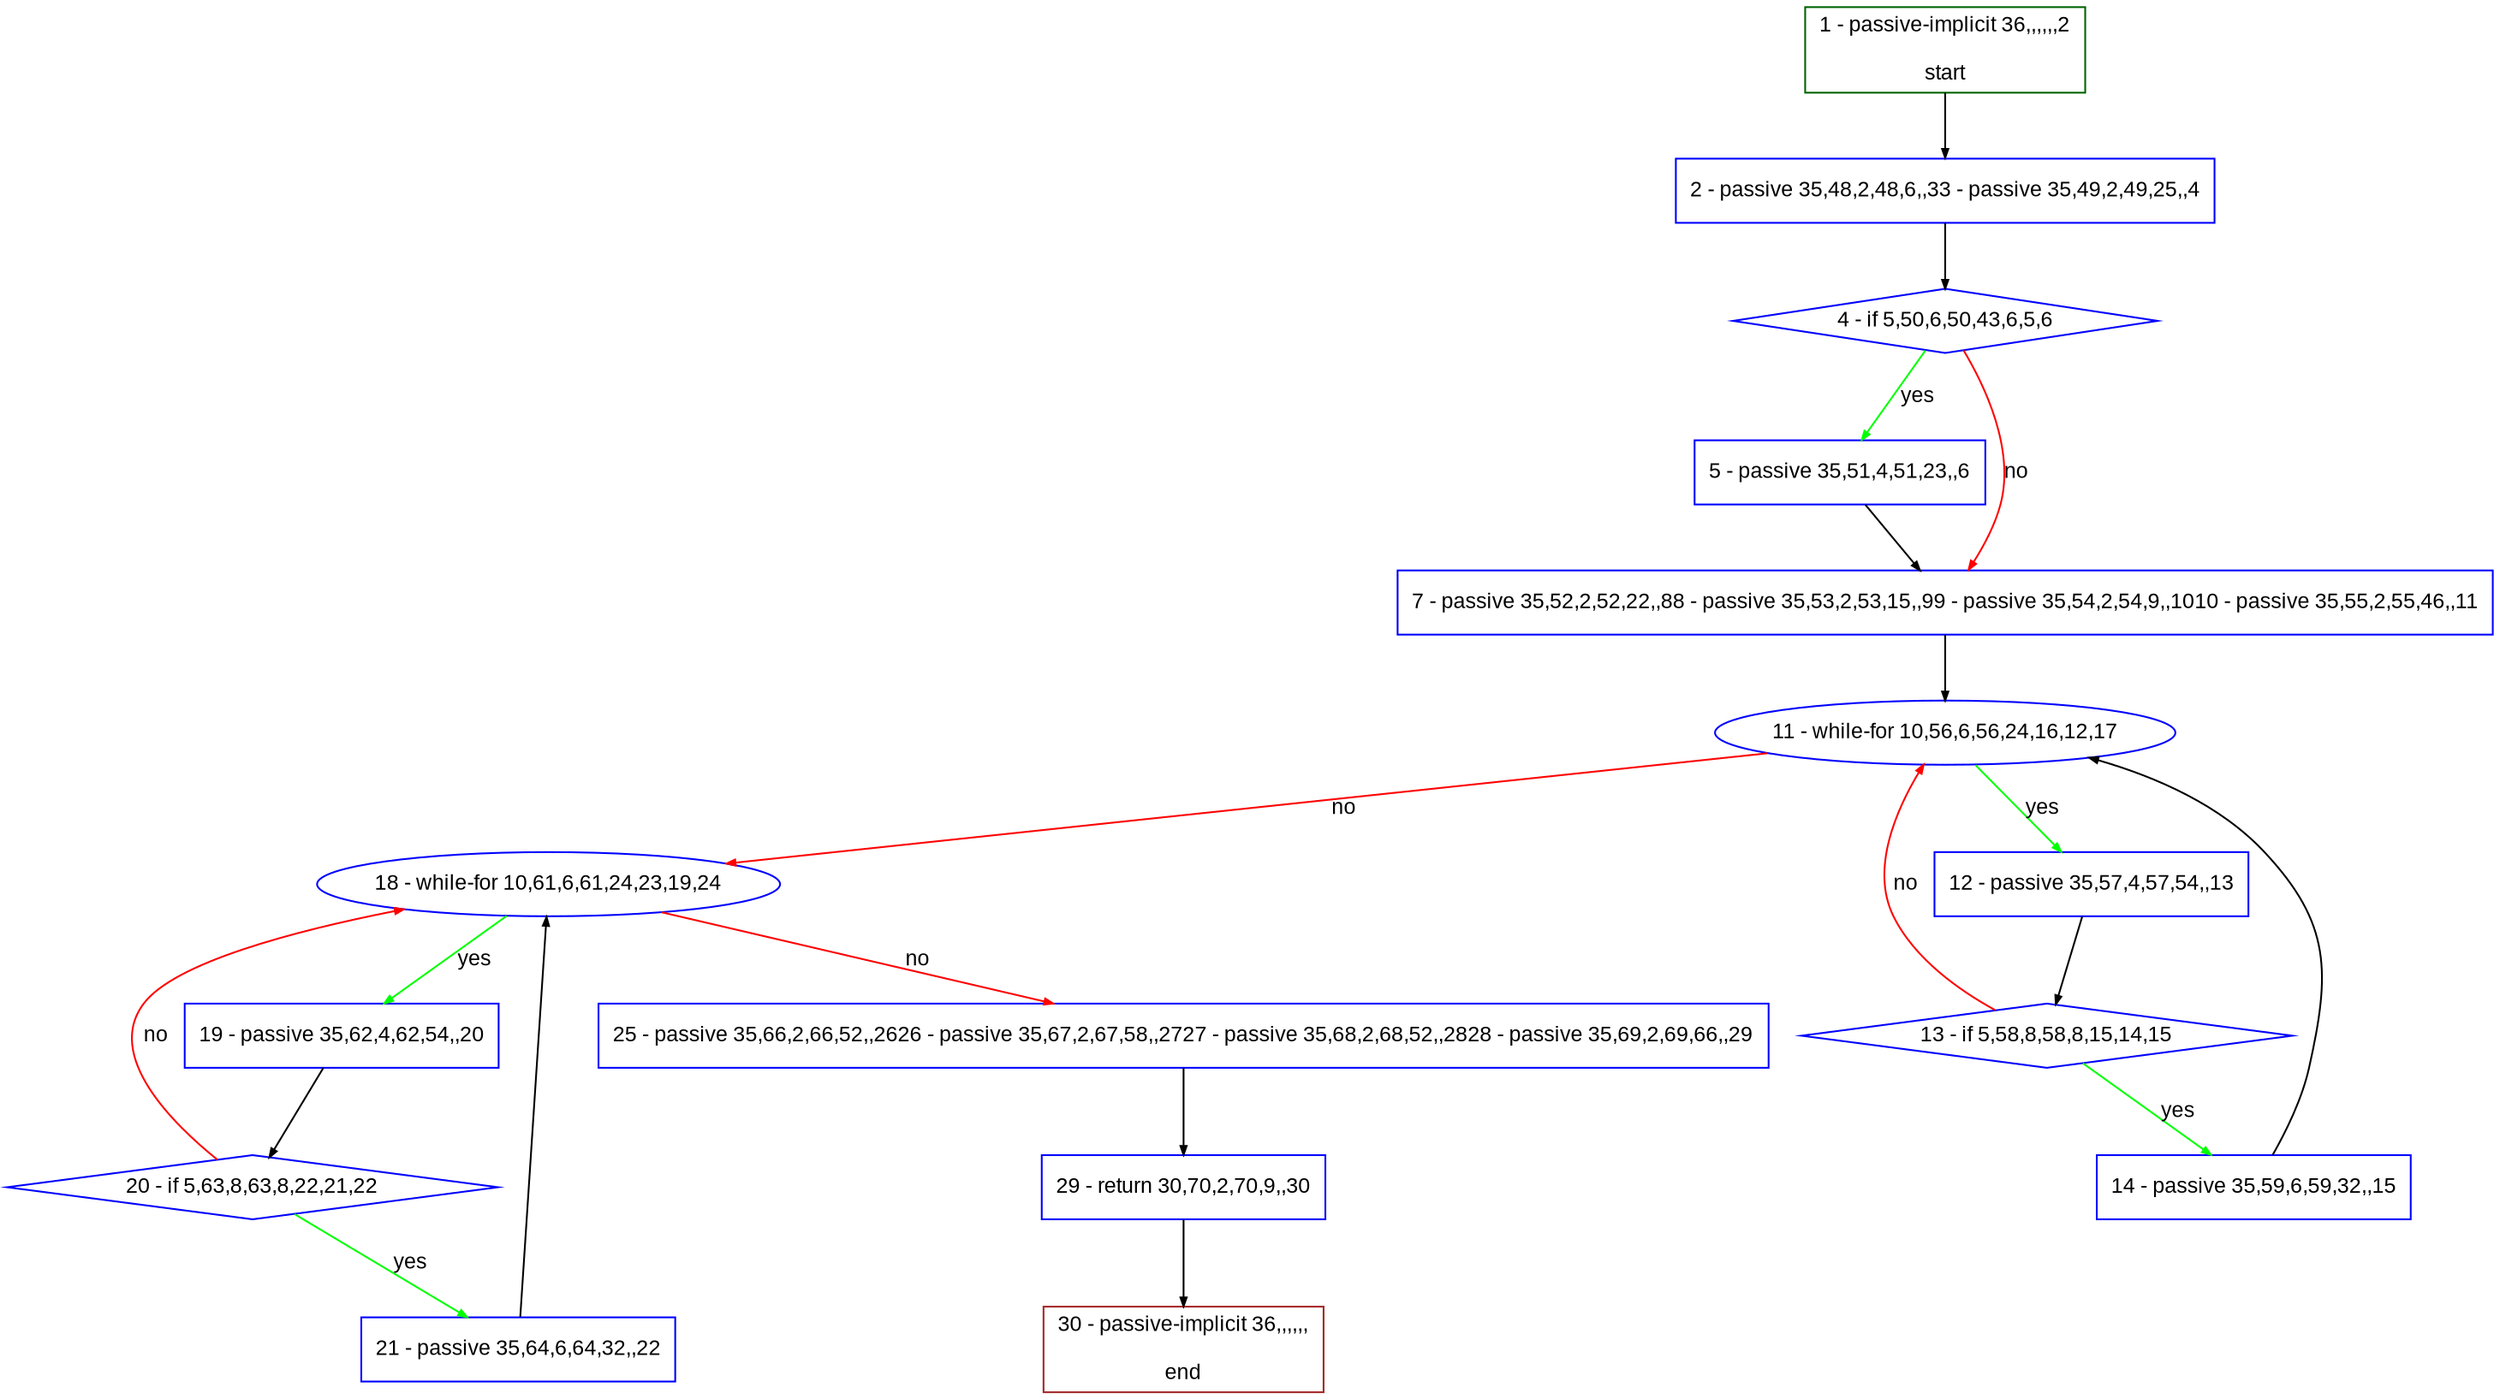 digraph "" {
  graph [pack="true", label="", fontsize="12", packmode="clust", fontname="Arial", fillcolor="#FFFFCC", bgcolor="white", style="rounded,filled", compound="true"];
  node [node_initialized="no", label="", color="grey", fontsize="12", fillcolor="white", fontname="Arial", style="filled", shape="rectangle", compound="true", fixedsize="false"];
  edge [fontcolor="black", arrowhead="normal", arrowtail="none", arrowsize="0.5", ltail="", label="", color="black", fontsize="12", lhead="", fontname="Arial", dir="forward", compound="true"];
  __N1 [label="2 - passive 35,48,2,48,6,,33 - passive 35,49,2,49,25,,4", color="#0000ff", fillcolor="#ffffff", style="filled", shape="box"];
  __N2 [label="1 - passive-implicit 36,,,,,,2\n\nstart", color="#006400", fillcolor="#ffffff", style="filled", shape="box"];
  __N3 [label="4 - if 5,50,6,50,43,6,5,6", color="#0000ff", fillcolor="#ffffff", style="filled", shape="diamond"];
  __N4 [label="5 - passive 35,51,4,51,23,,6", color="#0000ff", fillcolor="#ffffff", style="filled", shape="box"];
  __N5 [label="7 - passive 35,52,2,52,22,,88 - passive 35,53,2,53,15,,99 - passive 35,54,2,54,9,,1010 - passive 35,55,2,55,46,,11", color="#0000ff", fillcolor="#ffffff", style="filled", shape="box"];
  __N6 [label="11 - while-for 10,56,6,56,24,16,12,17", color="#0000ff", fillcolor="#ffffff", style="filled", shape="oval"];
  __N7 [label="12 - passive 35,57,4,57,54,,13", color="#0000ff", fillcolor="#ffffff", style="filled", shape="box"];
  __N8 [label="18 - while-for 10,61,6,61,24,23,19,24", color="#0000ff", fillcolor="#ffffff", style="filled", shape="oval"];
  __N9 [label="13 - if 5,58,8,58,8,15,14,15", color="#0000ff", fillcolor="#ffffff", style="filled", shape="diamond"];
  __N10 [label="14 - passive 35,59,6,59,32,,15", color="#0000ff", fillcolor="#ffffff", style="filled", shape="box"];
  __N11 [label="19 - passive 35,62,4,62,54,,20", color="#0000ff", fillcolor="#ffffff", style="filled", shape="box"];
  __N12 [label="25 - passive 35,66,2,66,52,,2626 - passive 35,67,2,67,58,,2727 - passive 35,68,2,68,52,,2828 - passive 35,69,2,69,66,,29", color="#0000ff", fillcolor="#ffffff", style="filled", shape="box"];
  __N13 [label="20 - if 5,63,8,63,8,22,21,22", color="#0000ff", fillcolor="#ffffff", style="filled", shape="diamond"];
  __N14 [label="21 - passive 35,64,6,64,32,,22", color="#0000ff", fillcolor="#ffffff", style="filled", shape="box"];
  __N15 [label="29 - return 30,70,2,70,9,,30", color="#0000ff", fillcolor="#ffffff", style="filled", shape="box"];
  __N16 [label="30 - passive-implicit 36,,,,,,\n\nend", color="#a52a2a", fillcolor="#ffffff", style="filled", shape="box"];
  __N2 -> __N1 [arrowhead="normal", arrowtail="none", color="#000000", label="", dir="forward"];
  __N1 -> __N3 [arrowhead="normal", arrowtail="none", color="#000000", label="", dir="forward"];
  __N3 -> __N4 [arrowhead="normal", arrowtail="none", color="#00ff00", label="yes", dir="forward"];
  __N3 -> __N5 [arrowhead="normal", arrowtail="none", color="#ff0000", label="no", dir="forward"];
  __N4 -> __N5 [arrowhead="normal", arrowtail="none", color="#000000", label="", dir="forward"];
  __N5 -> __N6 [arrowhead="normal", arrowtail="none", color="#000000", label="", dir="forward"];
  __N6 -> __N7 [arrowhead="normal", arrowtail="none", color="#00ff00", label="yes", dir="forward"];
  __N6 -> __N8 [arrowhead="normal", arrowtail="none", color="#ff0000", label="no", dir="forward"];
  __N7 -> __N9 [arrowhead="normal", arrowtail="none", color="#000000", label="", dir="forward"];
  __N9 -> __N6 [arrowhead="normal", arrowtail="none", color="#ff0000", label="no", dir="forward"];
  __N9 -> __N10 [arrowhead="normal", arrowtail="none", color="#00ff00", label="yes", dir="forward"];
  __N10 -> __N6 [arrowhead="normal", arrowtail="none", color="#000000", label="", dir="forward"];
  __N8 -> __N11 [arrowhead="normal", arrowtail="none", color="#00ff00", label="yes", dir="forward"];
  __N8 -> __N12 [arrowhead="normal", arrowtail="none", color="#ff0000", label="no", dir="forward"];
  __N11 -> __N13 [arrowhead="normal", arrowtail="none", color="#000000", label="", dir="forward"];
  __N13 -> __N8 [arrowhead="normal", arrowtail="none", color="#ff0000", label="no", dir="forward"];
  __N13 -> __N14 [arrowhead="normal", arrowtail="none", color="#00ff00", label="yes", dir="forward"];
  __N14 -> __N8 [arrowhead="normal", arrowtail="none", color="#000000", label="", dir="forward"];
  __N12 -> __N15 [arrowhead="normal", arrowtail="none", color="#000000", label="", dir="forward"];
  __N15 -> __N16 [arrowhead="normal", arrowtail="none", color="#000000", label="", dir="forward"];
}
